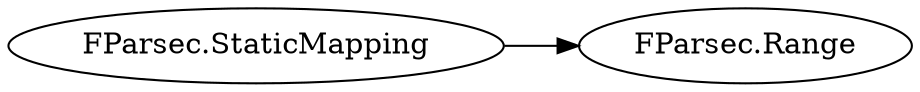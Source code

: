 digraph G {
    page="40,60"; 
    ratio=auto;
    rankdir=LR;
    fontsize=10;
   "FParsec.StaticMapping" -> { rank=none; "FParsec.Range" }
   }
